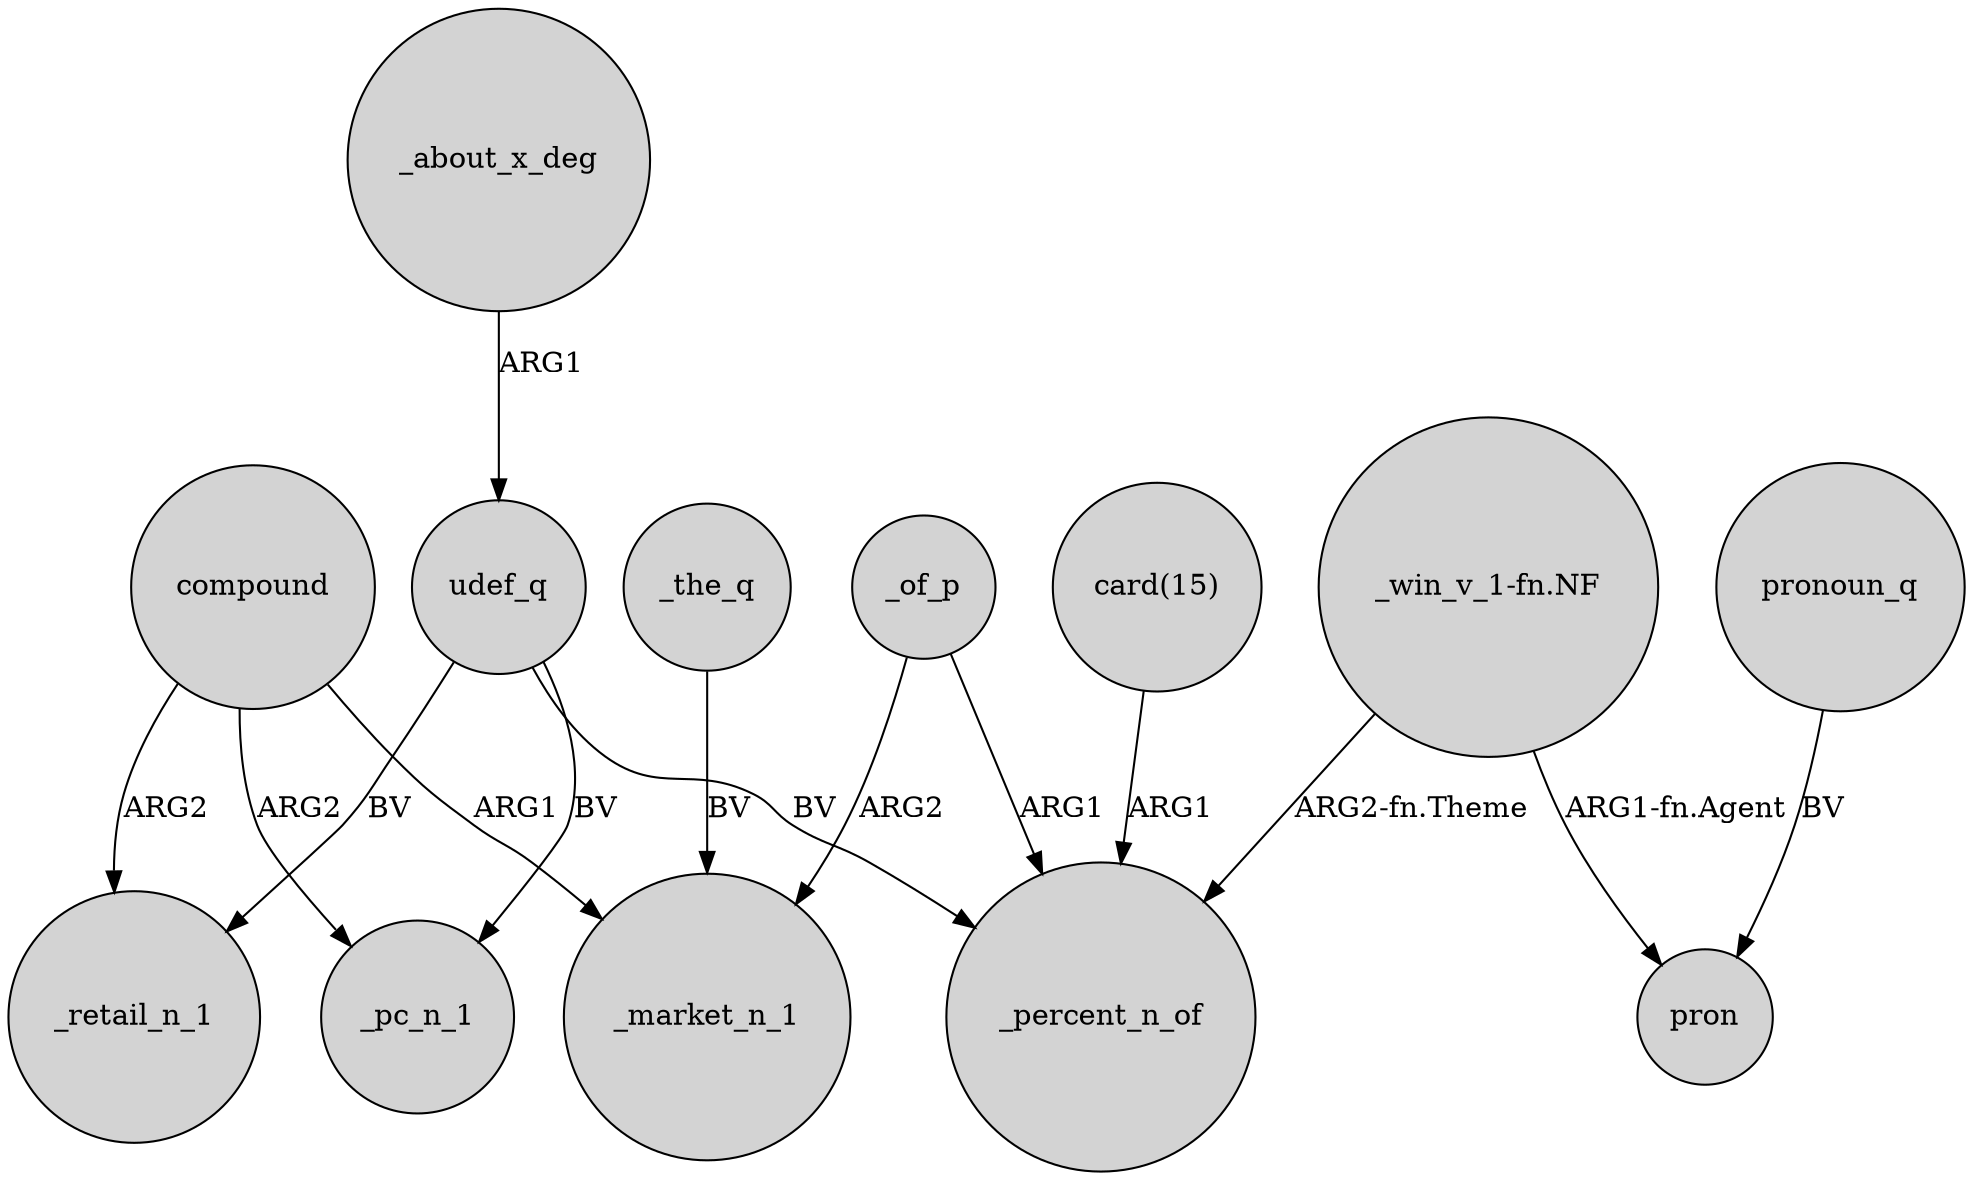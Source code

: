 digraph {
	node [shape=circle style=filled]
	udef_q -> _pc_n_1 [label=BV]
	"_win_v_1-fn.NF" -> pron [label="ARG1-fn.Agent"]
	udef_q -> _retail_n_1 [label=BV]
	udef_q -> _percent_n_of [label=BV]
	"card(15)" -> _percent_n_of [label=ARG1]
	compound -> _market_n_1 [label=ARG1]
	_about_x_deg -> udef_q [label=ARG1]
	"_win_v_1-fn.NF" -> _percent_n_of [label="ARG2-fn.Theme"]
	_the_q -> _market_n_1 [label=BV]
	_of_p -> _market_n_1 [label=ARG2]
	compound -> _pc_n_1 [label=ARG2]
	_of_p -> _percent_n_of [label=ARG1]
	compound -> _retail_n_1 [label=ARG2]
	pronoun_q -> pron [label=BV]
}
